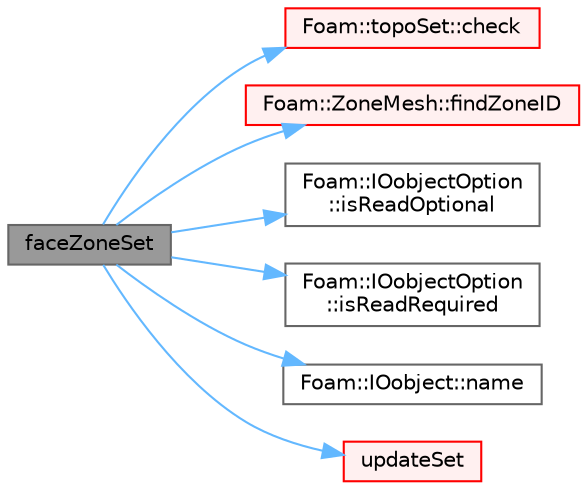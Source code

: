 digraph "faceZoneSet"
{
 // LATEX_PDF_SIZE
  bgcolor="transparent";
  edge [fontname=Helvetica,fontsize=10,labelfontname=Helvetica,labelfontsize=10];
  node [fontname=Helvetica,fontsize=10,shape=box,height=0.2,width=0.4];
  rankdir="LR";
  Node1 [id="Node000001",label="faceZoneSet",height=0.2,width=0.4,color="gray40", fillcolor="grey60", style="filled", fontcolor="black",tooltip=" "];
  Node1 -> Node2 [id="edge1_Node000001_Node000002",color="steelblue1",style="solid",tooltip=" "];
  Node2 [id="Node000002",label="Foam::topoSet::check",height=0.2,width=0.4,color="red", fillcolor="#FFF0F0", style="filled",URL="$classFoam_1_1topoSet.html#af886c1fecada9a35230d2c2cb1b6d870",tooltip=" "];
  Node1 -> Node12 [id="edge2_Node000001_Node000012",color="steelblue1",style="solid",tooltip=" "];
  Node12 [id="Node000012",label="Foam::ZoneMesh::findZoneID",height=0.2,width=0.4,color="red", fillcolor="#FFF0F0", style="filled",URL="$classFoam_1_1ZoneMesh.html#a13d1a124b375b062a1c226196db8b486",tooltip=" "];
  Node1 -> Node16 [id="edge3_Node000001_Node000016",color="steelblue1",style="solid",tooltip=" "];
  Node16 [id="Node000016",label="Foam::IOobjectOption\l::isReadOptional",height=0.2,width=0.4,color="grey40", fillcolor="white", style="filled",URL="$classFoam_1_1IOobjectOption.html#a23f938b5985d5e7f04d6b7f3b70ff073",tooltip=" "];
  Node1 -> Node17 [id="edge4_Node000001_Node000017",color="steelblue1",style="solid",tooltip=" "];
  Node17 [id="Node000017",label="Foam::IOobjectOption\l::isReadRequired",height=0.2,width=0.4,color="grey40", fillcolor="white", style="filled",URL="$classFoam_1_1IOobjectOption.html#a2d91b81864fe718eb5b71da5ef097a00",tooltip=" "];
  Node1 -> Node18 [id="edge5_Node000001_Node000018",color="steelblue1",style="solid",tooltip=" "];
  Node18 [id="Node000018",label="Foam::IOobject::name",height=0.2,width=0.4,color="grey40", fillcolor="white", style="filled",URL="$classFoam_1_1IOobject.html#a19bad5682ac7f021cc3a66fcfaa98c8e",tooltip=" "];
  Node1 -> Node19 [id="edge6_Node000001_Node000019",color="steelblue1",style="solid",tooltip=" "];
  Node19 [id="Node000019",label="updateSet",height=0.2,width=0.4,color="red", fillcolor="#FFF0F0", style="filled",URL="$classFoam_1_1faceZoneSet.html#afc9e2e914d3928dd7281d2ac71452052",tooltip=" "];
}

